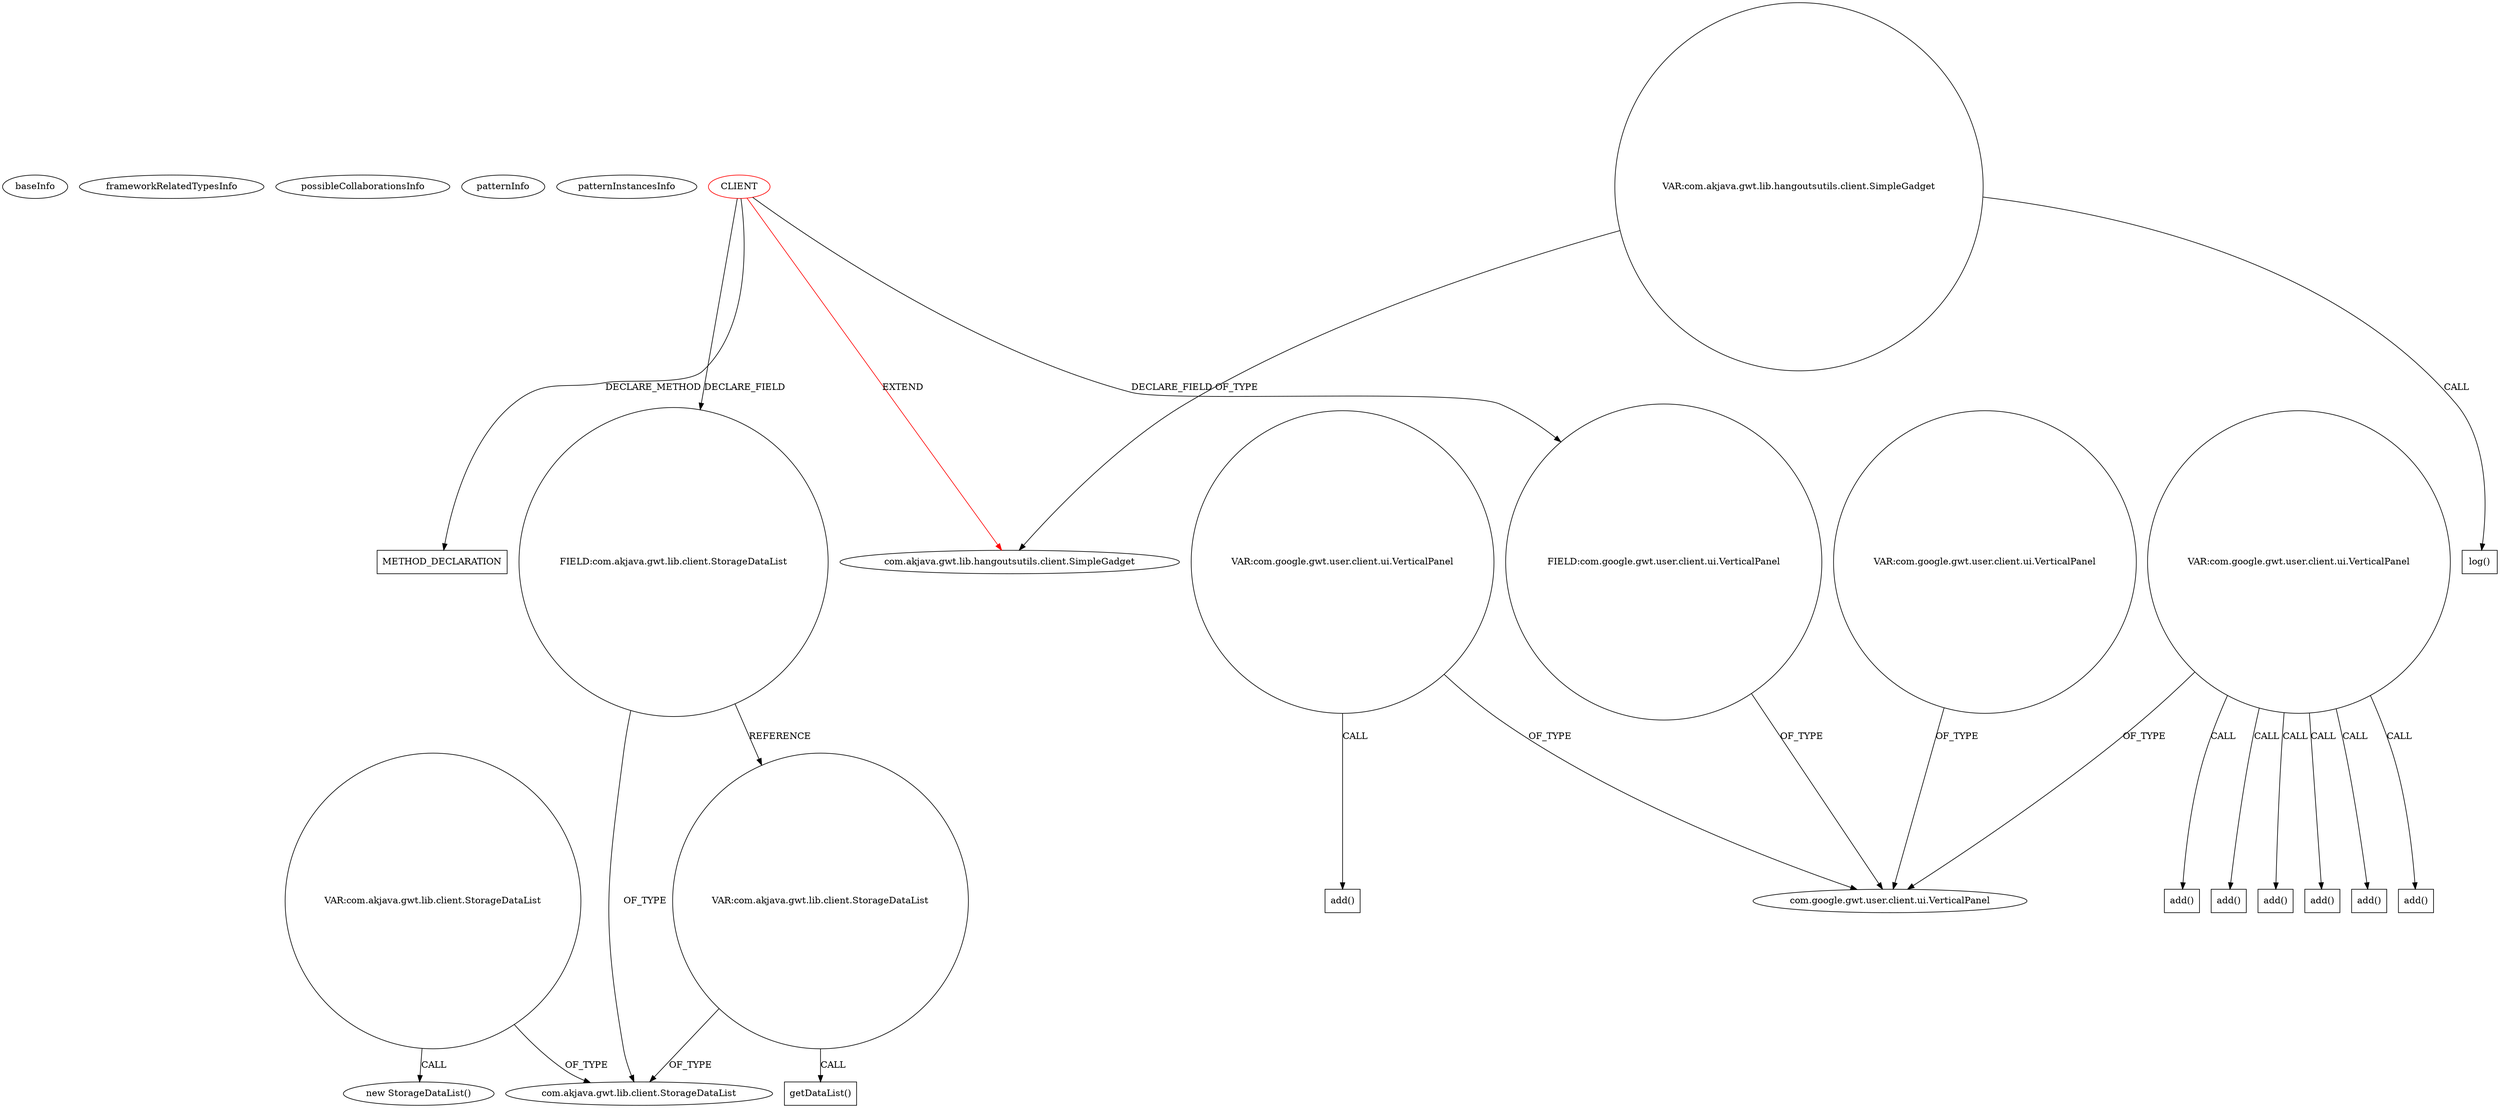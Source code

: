 digraph {
baseInfo[graphId=1413,category="pattern",isAnonymous=false,possibleRelation=false]
frameworkRelatedTypesInfo[0="com.akjava.gwt.lib.hangoutsutils.client.SimpleGadget"]
possibleCollaborationsInfo[]
patternInfo[frequency=2.0,patternRootClient=0]
patternInstancesInfo[0="akjava-GWT-Hangouts~/akjava-GWT-Hangouts/GWT-Hangouts-master/apps/sound-player/src/com/akjava/gwt/hangout/soundplayer/client/HangoutSoundPlayer.java~HangoutSoundPlayer~561",1="akjava-GWT-Hangouts~/akjava-GWT-Hangouts/GWT-Hangouts-master/apps/easyoverlay/src/com/akjava/gwt/hangout/easyoverlay/client/EasyOverlay.java~EasyOverlay~492"]
9[label="com.akjava.gwt.lib.client.StorageDataList",vertexType="FRAMEWORK_CLASS_TYPE",isFrameworkType=false]
335[label="VAR:com.akjava.gwt.lib.client.StorageDataList",vertexType="VARIABLE_EXPRESION",isFrameworkType=false,shape=circle]
336[label="getDataList()",vertexType="INSIDE_CALL",isFrameworkType=false,shape=box]
12[label="VAR:com.akjava.gwt.lib.client.StorageDataList",vertexType="VARIABLE_EXPRESION",isFrameworkType=false,shape=circle]
11[label="new StorageDataList()",vertexType="CONSTRUCTOR_CALL",isFrameworkType=false]
8[label="FIELD:com.akjava.gwt.lib.client.StorageDataList",vertexType="FIELD_DECLARATION",isFrameworkType=false,shape=circle]
0[label="CLIENT",vertexType="ROOT_CLIENT_CLASS_DECLARATION",isFrameworkType=false,color=red]
1[label="com.akjava.gwt.lib.hangoutsutils.client.SimpleGadget",vertexType="FRAMEWORK_CLASS_TYPE",isFrameworkType=false]
45[label="VAR:com.akjava.gwt.lib.hangoutsutils.client.SimpleGadget",vertexType="VARIABLE_EXPRESION",isFrameworkType=false,shape=circle]
46[label="log()",vertexType="INSIDE_CALL",isFrameworkType=false,shape=box]
4[label="FIELD:com.google.gwt.user.client.ui.VerticalPanel",vertexType="FIELD_DECLARATION",isFrameworkType=false,shape=circle]
351[label="METHOD_DECLARATION",vertexType="CLIENT_METHOD_DECLARATION",isFrameworkType=false,shape=box]
3[label="com.google.gwt.user.client.ui.VerticalPanel",vertexType="FRAMEWORK_CLASS_TYPE",isFrameworkType=false]
63[label="VAR:com.google.gwt.user.client.ui.VerticalPanel",vertexType="VARIABLE_EXPRESION",isFrameworkType=false,shape=circle]
49[label="VAR:com.google.gwt.user.client.ui.VerticalPanel",vertexType="VARIABLE_EXPRESION",isFrameworkType=false,shape=circle]
73[label="VAR:com.google.gwt.user.client.ui.VerticalPanel",vertexType="VARIABLE_EXPRESION",isFrameworkType=false,shape=circle]
151[label="add()",vertexType="INSIDE_CALL",isFrameworkType=false,shape=box]
170[label="add()",vertexType="INSIDE_CALL",isFrameworkType=false,shape=box]
141[label="add()",vertexType="INSIDE_CALL",isFrameworkType=false,shape=box]
192[label="add()",vertexType="INSIDE_CALL",isFrameworkType=false,shape=box]
98[label="add()",vertexType="INSIDE_CALL",isFrameworkType=false,shape=box]
61[label="add()",vertexType="INSIDE_CALL",isFrameworkType=false,shape=box]
265[label="add()",vertexType="INSIDE_CALL",isFrameworkType=false,shape=box]
8->9[label="OF_TYPE"]
335->336[label="CALL"]
49->61[label="CALL"]
0->8[label="DECLARE_FIELD"]
0->351[label="DECLARE_METHOD"]
73->141[label="CALL"]
73->265[label="CALL"]
45->1[label="OF_TYPE"]
4->3[label="OF_TYPE"]
12->9[label="OF_TYPE"]
73->151[label="CALL"]
12->11[label="CALL"]
45->46[label="CALL"]
73->170[label="CALL"]
73->98[label="CALL"]
335->9[label="OF_TYPE"]
0->1[label="EXTEND",color=red]
63->3[label="OF_TYPE"]
0->4[label="DECLARE_FIELD"]
49->3[label="OF_TYPE"]
8->335[label="REFERENCE"]
73->192[label="CALL"]
73->3[label="OF_TYPE"]
}
